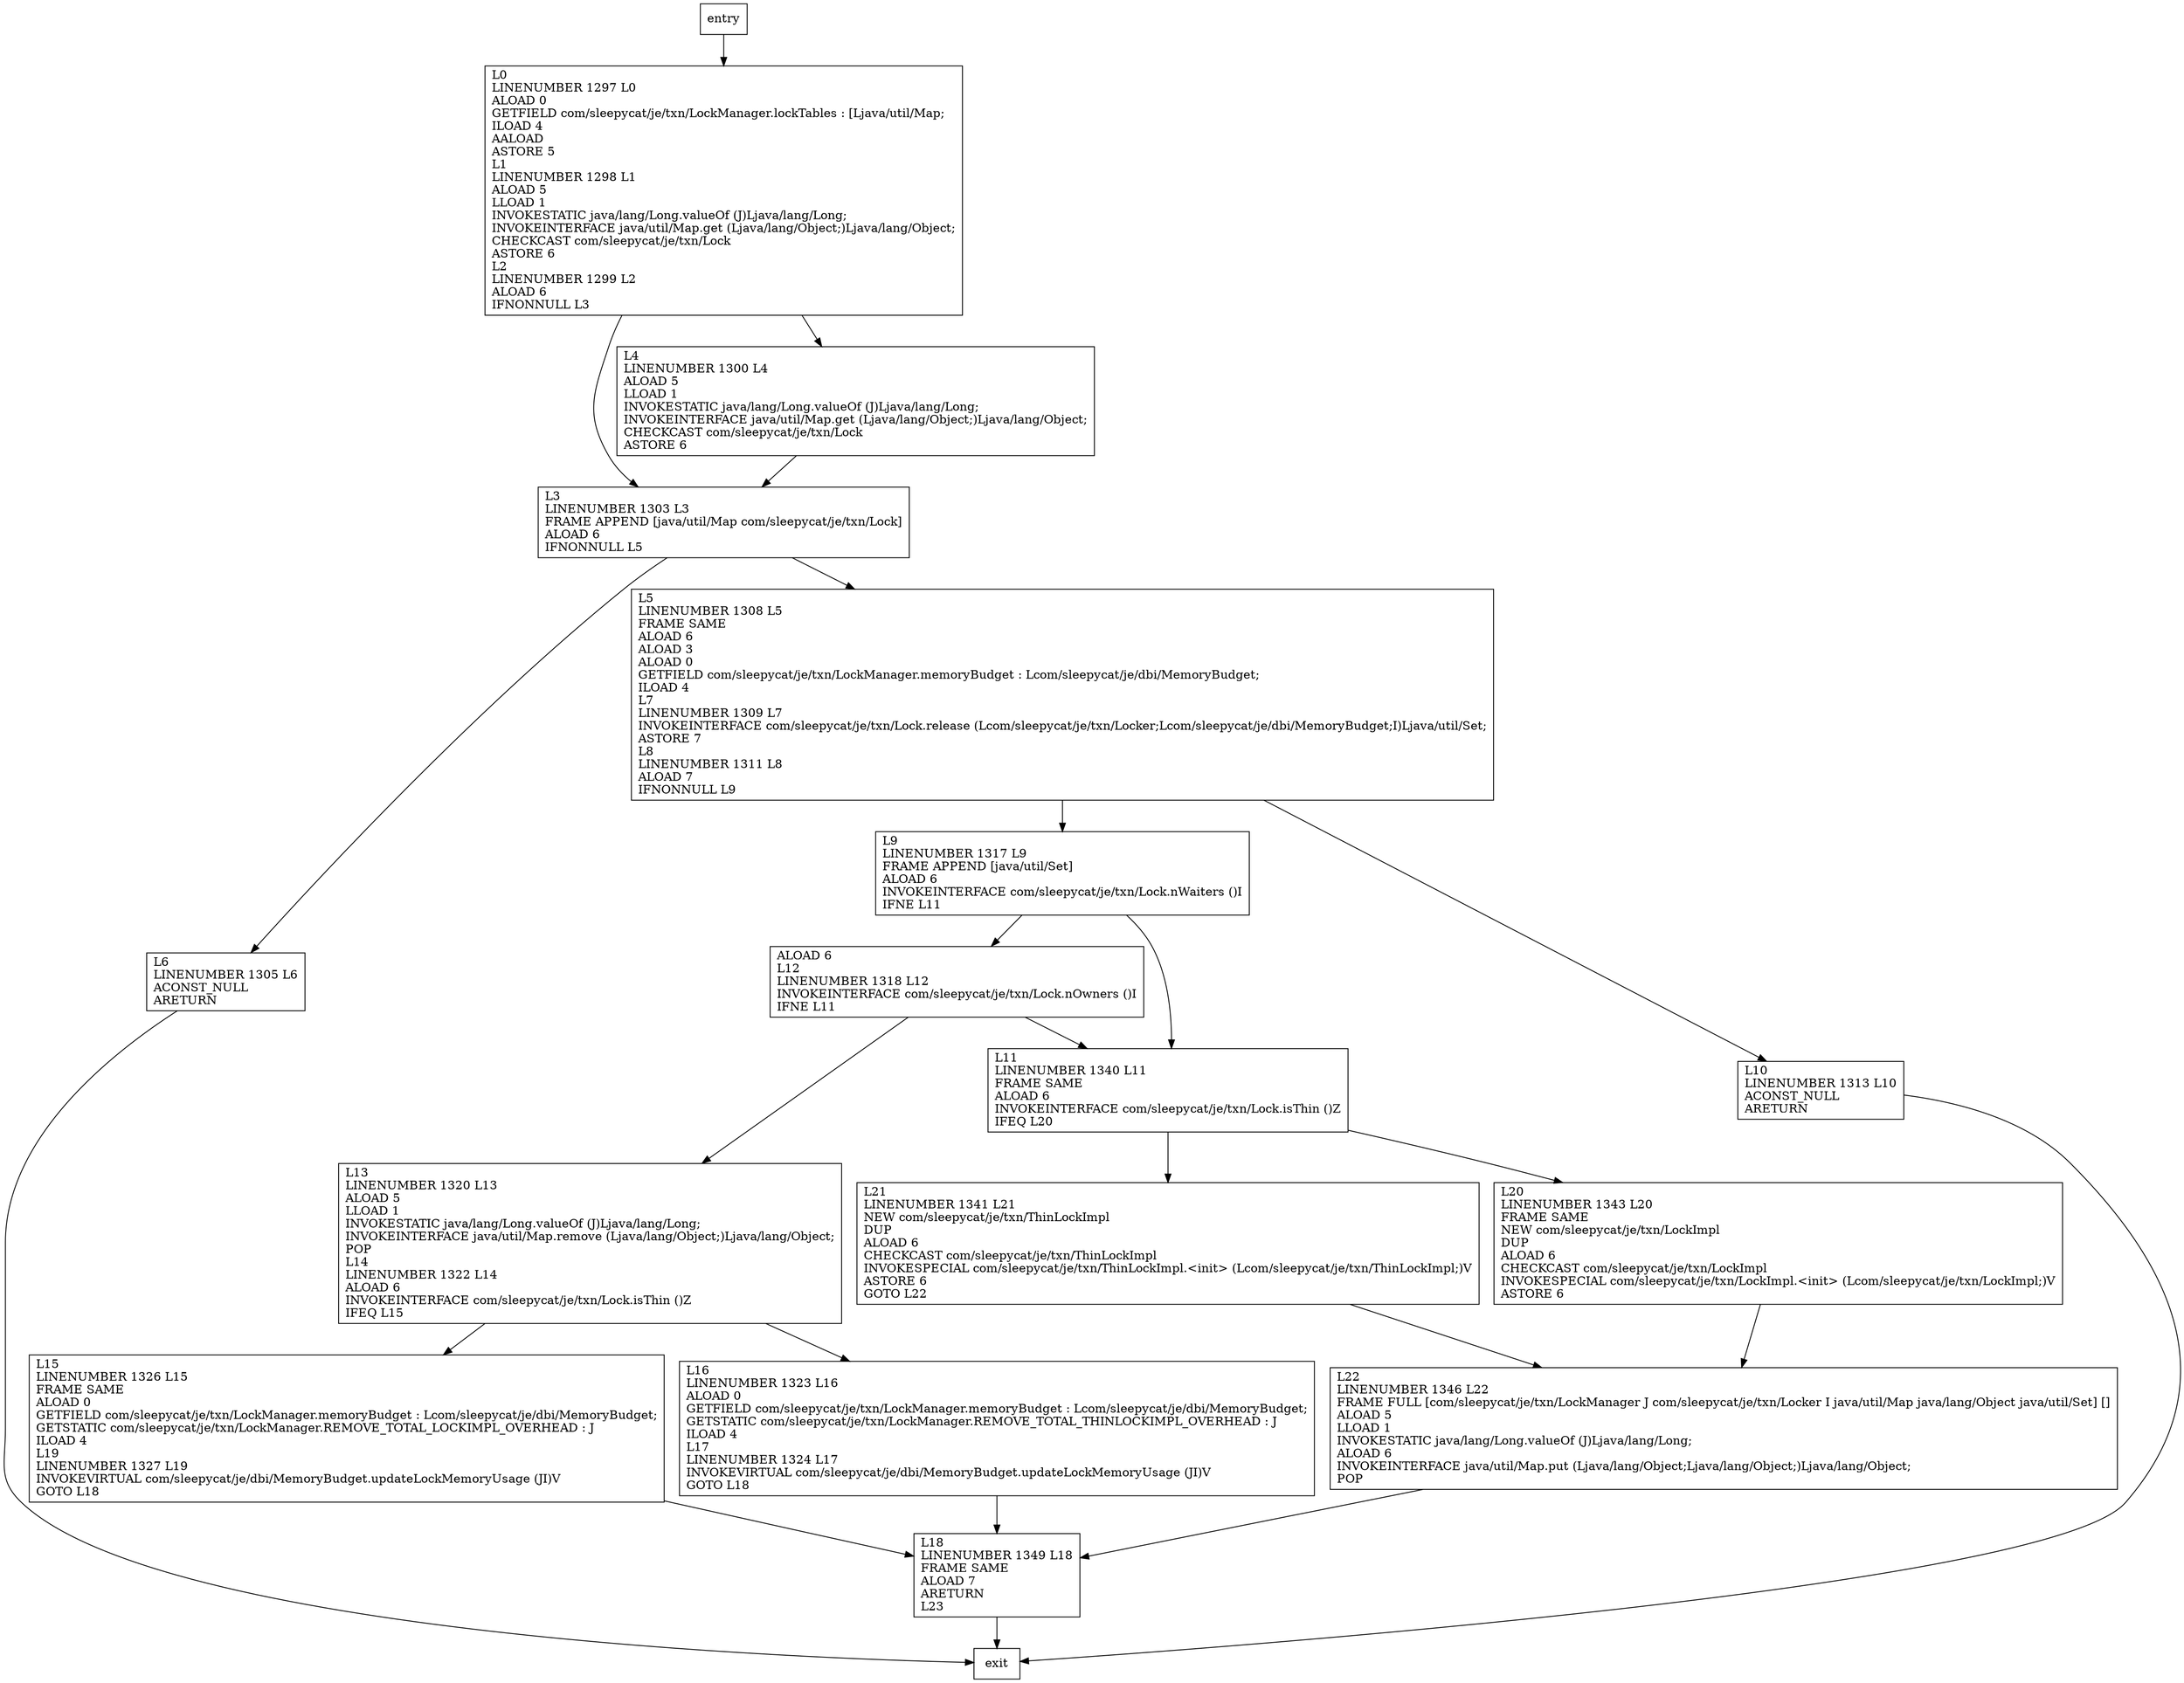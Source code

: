 digraph releaseAndFindNotifyTargetsInternal {
node [shape=record];
408460015 [label="L3\lLINENUMBER 1303 L3\lFRAME APPEND [java/util/Map com/sleepycat/je/txn/Lock]\lALOAD 6\lIFNONNULL L5\l"];
1308954530 [label="L18\lLINENUMBER 1349 L18\lFRAME SAME\lALOAD 7\lARETURN\lL23\l"];
195605496 [label="L4\lLINENUMBER 1300 L4\lALOAD 5\lLLOAD 1\lINVOKESTATIC java/lang/Long.valueOf (J)Ljava/lang/Long;\lINVOKEINTERFACE java/util/Map.get (Ljava/lang/Object;)Ljava/lang/Object;\lCHECKCAST com/sleepycat/je/txn/Lock\lASTORE 6\l"];
2006298501 [label="L6\lLINENUMBER 1305 L6\lACONST_NULL\lARETURN\l"];
375838621 [label="L21\lLINENUMBER 1341 L21\lNEW com/sleepycat/je/txn/ThinLockImpl\lDUP\lALOAD 6\lCHECKCAST com/sleepycat/je/txn/ThinLockImpl\lINVOKESPECIAL com/sleepycat/je/txn/ThinLockImpl.\<init\> (Lcom/sleepycat/je/txn/ThinLockImpl;)V\lASTORE 6\lGOTO L22\l"];
316918822 [label="ALOAD 6\lL12\lLINENUMBER 1318 L12\lINVOKEINTERFACE com/sleepycat/je/txn/Lock.nOwners ()I\lIFNE L11\l"];
1707057116 [label="L9\lLINENUMBER 1317 L9\lFRAME APPEND [java/util/Set]\lALOAD 6\lINVOKEINTERFACE com/sleepycat/je/txn/Lock.nWaiters ()I\lIFNE L11\l"];
47099049 [label="L5\lLINENUMBER 1308 L5\lFRAME SAME\lALOAD 6\lALOAD 3\lALOAD 0\lGETFIELD com/sleepycat/je/txn/LockManager.memoryBudget : Lcom/sleepycat/je/dbi/MemoryBudget;\lILOAD 4\lL7\lLINENUMBER 1309 L7\lINVOKEINTERFACE com/sleepycat/je/txn/Lock.release (Lcom/sleepycat/je/txn/Locker;Lcom/sleepycat/je/dbi/MemoryBudget;I)Ljava/util/Set;\lASTORE 7\lL8\lLINENUMBER 1311 L8\lALOAD 7\lIFNONNULL L9\l"];
963438076 [label="L10\lLINENUMBER 1313 L10\lACONST_NULL\lARETURN\l"];
253084657 [label="L15\lLINENUMBER 1326 L15\lFRAME SAME\lALOAD 0\lGETFIELD com/sleepycat/je/txn/LockManager.memoryBudget : Lcom/sleepycat/je/dbi/MemoryBudget;\lGETSTATIC com/sleepycat/je/txn/LockManager.REMOVE_TOTAL_LOCKIMPL_OVERHEAD : J\lILOAD 4\lL19\lLINENUMBER 1327 L19\lINVOKEVIRTUAL com/sleepycat/je/dbi/MemoryBudget.updateLockMemoryUsage (JI)V\lGOTO L18\l"];
1220889708 [label="L22\lLINENUMBER 1346 L22\lFRAME FULL [com/sleepycat/je/txn/LockManager J com/sleepycat/je/txn/Locker I java/util/Map java/lang/Object java/util/Set] []\lALOAD 5\lLLOAD 1\lINVOKESTATIC java/lang/Long.valueOf (J)Ljava/lang/Long;\lALOAD 6\lINVOKEINTERFACE java/util/Map.put (Ljava/lang/Object;Ljava/lang/Object;)Ljava/lang/Object;\lPOP\l"];
374210459 [label="L13\lLINENUMBER 1320 L13\lALOAD 5\lLLOAD 1\lINVOKESTATIC java/lang/Long.valueOf (J)Ljava/lang/Long;\lINVOKEINTERFACE java/util/Map.remove (Ljava/lang/Object;)Ljava/lang/Object;\lPOP\lL14\lLINENUMBER 1322 L14\lALOAD 6\lINVOKEINTERFACE com/sleepycat/je/txn/Lock.isThin ()Z\lIFEQ L15\l"];
936218846 [label="L20\lLINENUMBER 1343 L20\lFRAME SAME\lNEW com/sleepycat/je/txn/LockImpl\lDUP\lALOAD 6\lCHECKCAST com/sleepycat/je/txn/LockImpl\lINVOKESPECIAL com/sleepycat/je/txn/LockImpl.\<init\> (Lcom/sleepycat/je/txn/LockImpl;)V\lASTORE 6\l"];
60538057 [label="L16\lLINENUMBER 1323 L16\lALOAD 0\lGETFIELD com/sleepycat/je/txn/LockManager.memoryBudget : Lcom/sleepycat/je/dbi/MemoryBudget;\lGETSTATIC com/sleepycat/je/txn/LockManager.REMOVE_TOTAL_THINLOCKIMPL_OVERHEAD : J\lILOAD 4\lL17\lLINENUMBER 1324 L17\lINVOKEVIRTUAL com/sleepycat/je/dbi/MemoryBudget.updateLockMemoryUsage (JI)V\lGOTO L18\l"];
1916861896 [label="L0\lLINENUMBER 1297 L0\lALOAD 0\lGETFIELD com/sleepycat/je/txn/LockManager.lockTables : [Ljava/util/Map;\lILOAD 4\lAALOAD\lASTORE 5\lL1\lLINENUMBER 1298 L1\lALOAD 5\lLLOAD 1\lINVOKESTATIC java/lang/Long.valueOf (J)Ljava/lang/Long;\lINVOKEINTERFACE java/util/Map.get (Ljava/lang/Object;)Ljava/lang/Object;\lCHECKCAST com/sleepycat/je/txn/Lock\lASTORE 6\lL2\lLINENUMBER 1299 L2\lALOAD 6\lIFNONNULL L3\l"];
1221632120 [label="L11\lLINENUMBER 1340 L11\lFRAME SAME\lALOAD 6\lINVOKEINTERFACE com/sleepycat/je/txn/Lock.isThin ()Z\lIFEQ L20\l"];
entry;
exit;
408460015 -> 47099049
408460015 -> 2006298501
1308954530 -> exit
195605496 -> 408460015
2006298501 -> exit
375838621 -> 1220889708
316918822 -> 374210459
316918822 -> 1221632120
1707057116 -> 316918822
1707057116 -> 1221632120
entry -> 1916861896
47099049 -> 963438076
47099049 -> 1707057116
963438076 -> exit
253084657 -> 1308954530
1220889708 -> 1308954530
374210459 -> 253084657
374210459 -> 60538057
936218846 -> 1220889708
60538057 -> 1308954530
1916861896 -> 408460015
1916861896 -> 195605496
1221632120 -> 936218846
1221632120 -> 375838621
}
